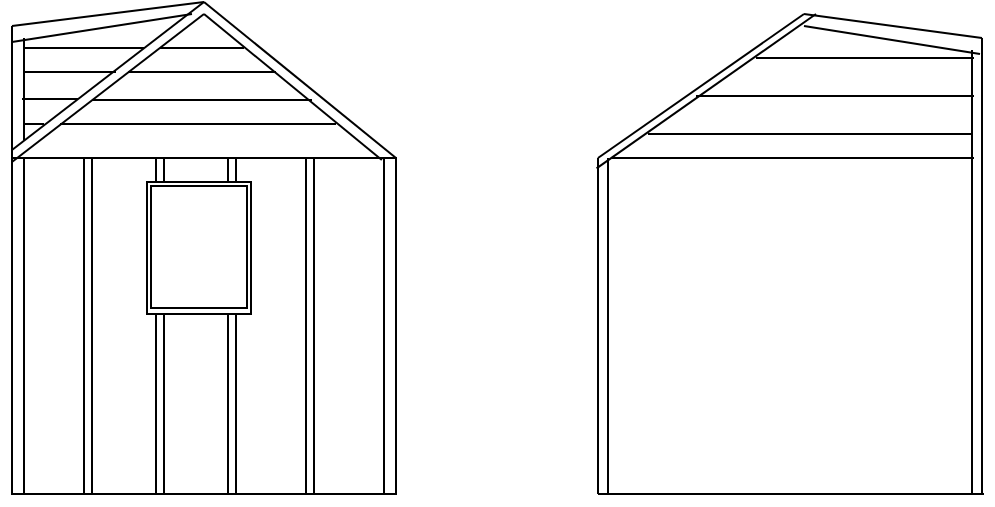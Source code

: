 <mxfile version="12.1.8" type="github" pages="1">
  <diagram id="g_ra0QsFDLkrMLtNDbzg" name="Page-1">
    <mxGraphModel dx="782" dy="433" grid="1" gridSize="6" guides="1" tooltips="1" connect="1" arrows="1" fold="1" page="1" pageScale="1" pageWidth="1100" pageHeight="850" math="0" shadow="0">
      <root>
        <mxCell id="0"/>
        <mxCell id="1" parent="0"/>
        <mxCell id="goL7TFo5vbJw7yo4EG2R-2" value="" style="rounded=0;whiteSpace=wrap;html=1;" vertex="1" parent="1">
          <mxGeometry x="246" y="144" width="180" height="168" as="geometry"/>
        </mxCell>
        <mxCell id="goL7TFo5vbJw7yo4EG2R-7" value="" style="rounded=0;whiteSpace=wrap;html=1;" vertex="1" parent="1">
          <mxGeometry x="348" y="144" width="4" height="168" as="geometry"/>
        </mxCell>
        <mxCell id="goL7TFo5vbJw7yo4EG2R-6" value="" style="rounded=0;whiteSpace=wrap;html=1;" vertex="1" parent="1">
          <mxGeometry x="312" y="144" width="4" height="168" as="geometry"/>
        </mxCell>
        <mxCell id="goL7TFo5vbJw7yo4EG2R-29" value="" style="rounded=0;whiteSpace=wrap;html=1;strokeWidth=1;" vertex="1" parent="1">
          <mxGeometry x="307.5" y="156" width="52" height="66" as="geometry"/>
        </mxCell>
        <mxCell id="goL7TFo5vbJw7yo4EG2R-1" value="" style="rounded=0;whiteSpace=wrap;html=1;" vertex="1" parent="1">
          <mxGeometry x="240" y="144" width="6" height="168" as="geometry"/>
        </mxCell>
        <mxCell id="goL7TFo5vbJw7yo4EG2R-3" value="" style="rounded=0;whiteSpace=wrap;html=1;" vertex="1" parent="1">
          <mxGeometry x="426" y="144" width="6" height="168" as="geometry"/>
        </mxCell>
        <mxCell id="goL7TFo5vbJw7yo4EG2R-4" value="" style="rounded=0;whiteSpace=wrap;html=1;" vertex="1" parent="1">
          <mxGeometry x="276" y="144" width="4" height="168" as="geometry"/>
        </mxCell>
        <mxCell id="goL7TFo5vbJw7yo4EG2R-8" value="" style="rounded=0;whiteSpace=wrap;html=1;" vertex="1" parent="1">
          <mxGeometry x="387" y="144" width="4" height="168" as="geometry"/>
        </mxCell>
        <mxCell id="goL7TFo5vbJw7yo4EG2R-9" value="" style="endArrow=none;html=1;" edge="1" parent="1">
          <mxGeometry width="50" height="50" relative="1" as="geometry">
            <mxPoint x="240" y="146" as="sourcePoint"/>
            <mxPoint x="336" y="72" as="targetPoint"/>
          </mxGeometry>
        </mxCell>
        <mxCell id="goL7TFo5vbJw7yo4EG2R-10" value="" style="endArrow=none;html=1;" edge="1" parent="1">
          <mxGeometry width="50" height="50" relative="1" as="geometry">
            <mxPoint x="240" y="140" as="sourcePoint"/>
            <mxPoint x="336" y="66" as="targetPoint"/>
          </mxGeometry>
        </mxCell>
        <mxCell id="goL7TFo5vbJw7yo4EG2R-11" value="" style="endArrow=none;html=1;" edge="1" parent="1">
          <mxGeometry width="50" height="50" relative="1" as="geometry">
            <mxPoint x="432" y="144" as="sourcePoint"/>
            <mxPoint x="336" y="66" as="targetPoint"/>
          </mxGeometry>
        </mxCell>
        <mxCell id="goL7TFo5vbJw7yo4EG2R-12" value="" style="endArrow=none;html=1;exitX=0.994;exitY=0.006;exitDx=0;exitDy=0;exitPerimeter=0;" edge="1" parent="1" source="goL7TFo5vbJw7yo4EG2R-2">
          <mxGeometry width="50" height="50" relative="1" as="geometry">
            <mxPoint x="492" y="152" as="sourcePoint"/>
            <mxPoint x="336" y="72" as="targetPoint"/>
          </mxGeometry>
        </mxCell>
        <mxCell id="goL7TFo5vbJw7yo4EG2R-13" value="" style="line;strokeWidth=1;direction=south;html=1;" vertex="1" parent="1">
          <mxGeometry x="235" y="78" width="10" height="70" as="geometry"/>
        </mxCell>
        <mxCell id="goL7TFo5vbJw7yo4EG2R-14" value="" style="line;strokeWidth=1;direction=south;html=1;" vertex="1" parent="1">
          <mxGeometry x="241" y="84" width="10" height="51" as="geometry"/>
        </mxCell>
        <mxCell id="goL7TFo5vbJw7yo4EG2R-15" value="" style="endArrow=none;html=1;" edge="1" parent="1">
          <mxGeometry width="50" height="50" relative="1" as="geometry">
            <mxPoint x="240" y="86" as="sourcePoint"/>
            <mxPoint x="330" y="72" as="targetPoint"/>
          </mxGeometry>
        </mxCell>
        <mxCell id="goL7TFo5vbJw7yo4EG2R-16" value="" style="endArrow=none;html=1;" edge="1" parent="1">
          <mxGeometry width="50" height="50" relative="1" as="geometry">
            <mxPoint x="240" y="78" as="sourcePoint"/>
            <mxPoint x="336" y="66" as="targetPoint"/>
          </mxGeometry>
        </mxCell>
        <mxCell id="goL7TFo5vbJw7yo4EG2R-17" value="" style="line;strokeWidth=1;html=1;" vertex="1" parent="1">
          <mxGeometry x="246" y="84" width="60" height="10" as="geometry"/>
        </mxCell>
        <mxCell id="goL7TFo5vbJw7yo4EG2R-18" value="" style="line;strokeWidth=1;html=1;" vertex="1" parent="1">
          <mxGeometry x="246" y="96" width="46" height="10" as="geometry"/>
        </mxCell>
        <mxCell id="goL7TFo5vbJw7yo4EG2R-19" value="" style="line;strokeWidth=1;html=1;" vertex="1" parent="1">
          <mxGeometry x="245" y="109.5" width="28" height="10" as="geometry"/>
        </mxCell>
        <mxCell id="goL7TFo5vbJw7yo4EG2R-21" value="" style="line;strokeWidth=1;html=1;" vertex="1" parent="1">
          <mxGeometry x="314" y="84" width="42" height="10" as="geometry"/>
        </mxCell>
        <mxCell id="goL7TFo5vbJw7yo4EG2R-22" value="" style="line;strokeWidth=1;html=1;" vertex="1" parent="1">
          <mxGeometry x="298" y="96" width="74" height="10" as="geometry"/>
        </mxCell>
        <mxCell id="goL7TFo5vbJw7yo4EG2R-23" value="" style="line;strokeWidth=1;html=1;" vertex="1" parent="1">
          <mxGeometry x="280" y="110" width="110" height="10" as="geometry"/>
        </mxCell>
        <mxCell id="goL7TFo5vbJw7yo4EG2R-24" value="" style="line;strokeWidth=1;html=1;" vertex="1" parent="1">
          <mxGeometry x="246" y="122" width="10" height="10" as="geometry"/>
        </mxCell>
        <mxCell id="goL7TFo5vbJw7yo4EG2R-27" value="" style="line;strokeWidth=1;html=1;" vertex="1" parent="1">
          <mxGeometry x="264" y="122" width="138" height="10" as="geometry"/>
        </mxCell>
        <mxCell id="goL7TFo5vbJw7yo4EG2R-28" value="" style="rounded=0;whiteSpace=wrap;html=1;strokeWidth=1;direction=south;" vertex="1" parent="1">
          <mxGeometry x="309.5" y="158" width="48" height="61" as="geometry"/>
        </mxCell>
        <mxCell id="goL7TFo5vbJw7yo4EG2R-31" value="" style="line;strokeWidth=1;direction=south;html=1;" vertex="1" parent="1">
          <mxGeometry x="528" y="144" width="10" height="168" as="geometry"/>
        </mxCell>
        <mxCell id="goL7TFo5vbJw7yo4EG2R-32" value="" style="line;strokeWidth=1;direction=south;html=1;" vertex="1" parent="1">
          <mxGeometry x="720" y="84" width="10" height="228" as="geometry"/>
        </mxCell>
        <mxCell id="goL7TFo5vbJw7yo4EG2R-33" value="" style="line;strokeWidth=1;html=1;" vertex="1" parent="1">
          <mxGeometry x="533" y="307" width="193" height="10" as="geometry"/>
        </mxCell>
        <mxCell id="goL7TFo5vbJw7yo4EG2R-34" value="" style="endArrow=none;html=1;exitX=0;exitY=0.5;exitDx=0;exitDy=0;exitPerimeter=0;" edge="1" parent="1" source="goL7TFo5vbJw7yo4EG2R-31">
          <mxGeometry width="50" height="50" relative="1" as="geometry">
            <mxPoint x="538" y="139" as="sourcePoint"/>
            <mxPoint x="636" y="72" as="targetPoint"/>
          </mxGeometry>
        </mxCell>
        <mxCell id="goL7TFo5vbJw7yo4EG2R-35" value="" style="endArrow=none;html=1;entryX=0;entryY=0.5;entryDx=0;entryDy=0;entryPerimeter=0;" edge="1" parent="1" target="goL7TFo5vbJw7yo4EG2R-32">
          <mxGeometry width="50" height="50" relative="1" as="geometry">
            <mxPoint x="636" y="72" as="sourcePoint"/>
            <mxPoint x="722" y="84" as="targetPoint"/>
          </mxGeometry>
        </mxCell>
        <mxCell id="goL7TFo5vbJw7yo4EG2R-36" value="" style="endArrow=none;html=1;exitX=0.031;exitY=0.571;exitDx=0;exitDy=0;exitPerimeter=0;" edge="1" parent="1" source="goL7TFo5vbJw7yo4EG2R-31">
          <mxGeometry width="50" height="50" relative="1" as="geometry">
            <mxPoint x="576" y="176" as="sourcePoint"/>
            <mxPoint x="642" y="72" as="targetPoint"/>
          </mxGeometry>
        </mxCell>
        <mxCell id="goL7TFo5vbJw7yo4EG2R-37" value="" style="endArrow=none;html=1;" edge="1" parent="1">
          <mxGeometry width="50" height="50" relative="1" as="geometry">
            <mxPoint x="724" y="92" as="sourcePoint"/>
            <mxPoint x="636" y="78" as="targetPoint"/>
          </mxGeometry>
        </mxCell>
        <mxCell id="goL7TFo5vbJw7yo4EG2R-38" value="" style="line;strokeWidth=1;direction=south;html=1;" vertex="1" parent="1">
          <mxGeometry x="715" y="90" width="10" height="222" as="geometry"/>
        </mxCell>
        <mxCell id="goL7TFo5vbJw7yo4EG2R-39" value="" style="line;strokeWidth=1;direction=south;html=1;" vertex="1" parent="1">
          <mxGeometry x="533" y="144" width="10" height="168" as="geometry"/>
        </mxCell>
        <mxCell id="goL7TFo5vbJw7yo4EG2R-40" value="" style="line;strokeWidth=1;html=1;" vertex="1" parent="1">
          <mxGeometry x="540" y="139" width="181" height="10" as="geometry"/>
        </mxCell>
        <mxCell id="goL7TFo5vbJw7yo4EG2R-41" value="" style="line;strokeWidth=1;html=1;" vertex="1" parent="1">
          <mxGeometry x="558" y="127" width="162" height="10" as="geometry"/>
        </mxCell>
        <mxCell id="goL7TFo5vbJw7yo4EG2R-42" value="" style="line;strokeWidth=1;html=1;" vertex="1" parent="1">
          <mxGeometry x="582" y="108" width="139" height="10" as="geometry"/>
        </mxCell>
        <mxCell id="goL7TFo5vbJw7yo4EG2R-43" value="" style="line;strokeWidth=1;html=1;" vertex="1" parent="1">
          <mxGeometry x="612" y="89" width="109" height="10" as="geometry"/>
        </mxCell>
      </root>
    </mxGraphModel>
  </diagram>
</mxfile>

